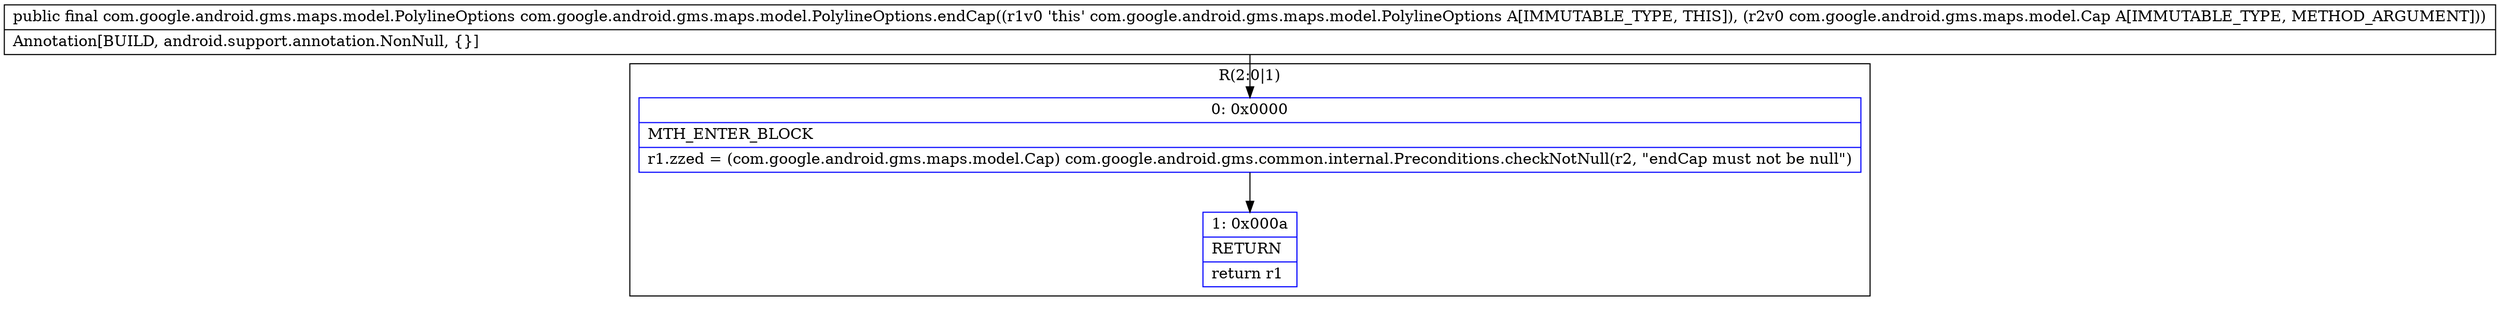 digraph "CFG forcom.google.android.gms.maps.model.PolylineOptions.endCap(Lcom\/google\/android\/gms\/maps\/model\/Cap;)Lcom\/google\/android\/gms\/maps\/model\/PolylineOptions;" {
subgraph cluster_Region_1025689309 {
label = "R(2:0|1)";
node [shape=record,color=blue];
Node_0 [shape=record,label="{0\:\ 0x0000|MTH_ENTER_BLOCK\l|r1.zzed = (com.google.android.gms.maps.model.Cap) com.google.android.gms.common.internal.Preconditions.checkNotNull(r2, \"endCap must not be null\")\l}"];
Node_1 [shape=record,label="{1\:\ 0x000a|RETURN\l|return r1\l}"];
}
MethodNode[shape=record,label="{public final com.google.android.gms.maps.model.PolylineOptions com.google.android.gms.maps.model.PolylineOptions.endCap((r1v0 'this' com.google.android.gms.maps.model.PolylineOptions A[IMMUTABLE_TYPE, THIS]), (r2v0 com.google.android.gms.maps.model.Cap A[IMMUTABLE_TYPE, METHOD_ARGUMENT]))  | Annotation[BUILD, android.support.annotation.NonNull, \{\}]\l}"];
MethodNode -> Node_0;
Node_0 -> Node_1;
}


